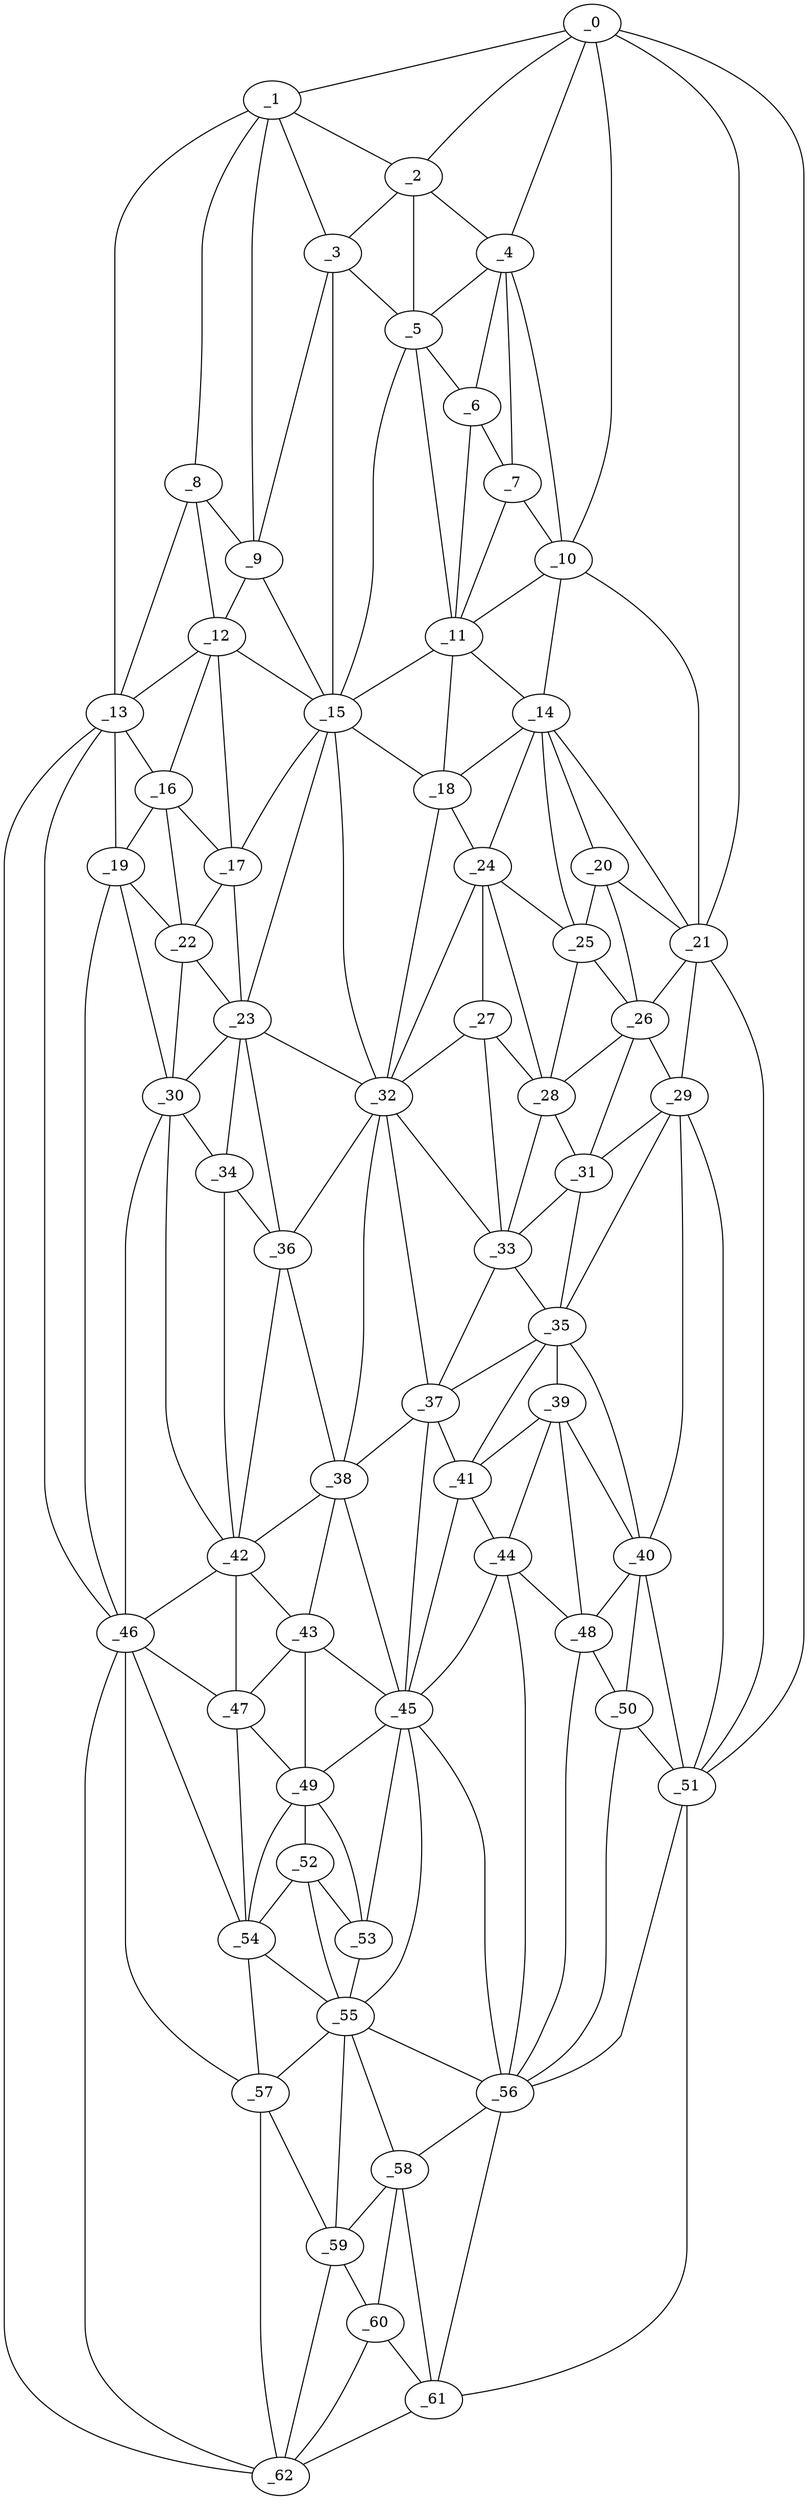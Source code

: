graph "obj31__210.gxl" {
	_0	 [x=5,
		y=84];
	_1	 [x=7,
		y=35];
	_0 -- _1	 [valence=1];
	_2	 [x=10,
		y=58];
	_0 -- _2	 [valence=2];
	_4	 [x=17,
		y=76];
	_0 -- _4	 [valence=2];
	_10	 [x=32,
		y=80];
	_0 -- _10	 [valence=2];
	_21	 [x=44,
		y=90];
	_0 -- _21	 [valence=1];
	_51	 [x=97,
		y=108];
	_0 -- _51	 [valence=1];
	_1 -- _2	 [valence=2];
	_3	 [x=11,
		y=46];
	_1 -- _3	 [valence=2];
	_8	 [x=28,
		y=28];
	_1 -- _8	 [valence=1];
	_9	 [x=30,
		y=33];
	_1 -- _9	 [valence=2];
	_13	 [x=36,
		y=20];
	_1 -- _13	 [valence=1];
	_2 -- _3	 [valence=2];
	_2 -- _4	 [valence=2];
	_5	 [x=20,
		y=61];
	_2 -- _5	 [valence=1];
	_3 -- _5	 [valence=2];
	_3 -- _9	 [valence=2];
	_15	 [x=38,
		y=55];
	_3 -- _15	 [valence=1];
	_4 -- _5	 [valence=1];
	_6	 [x=26,
		y=66];
	_4 -- _6	 [valence=2];
	_7	 [x=26,
		y=74];
	_4 -- _7	 [valence=2];
	_4 -- _10	 [valence=1];
	_5 -- _6	 [valence=1];
	_11	 [x=34,
		y=64];
	_5 -- _11	 [valence=2];
	_5 -- _15	 [valence=1];
	_6 -- _7	 [valence=1];
	_6 -- _11	 [valence=2];
	_7 -- _10	 [valence=2];
	_7 -- _11	 [valence=1];
	_8 -- _9	 [valence=2];
	_12	 [x=35,
		y=33];
	_8 -- _12	 [valence=2];
	_8 -- _13	 [valence=1];
	_9 -- _12	 [valence=1];
	_9 -- _15	 [valence=2];
	_10 -- _11	 [valence=2];
	_14	 [x=37,
		y=81];
	_10 -- _14	 [valence=2];
	_10 -- _21	 [valence=1];
	_11 -- _14	 [valence=2];
	_11 -- _15	 [valence=2];
	_18	 [x=43,
		y=66];
	_11 -- _18	 [valence=2];
	_12 -- _13	 [valence=2];
	_12 -- _15	 [valence=2];
	_16	 [x=42,
		y=31];
	_12 -- _16	 [valence=1];
	_17	 [x=42,
		y=37];
	_12 -- _17	 [valence=2];
	_13 -- _16	 [valence=2];
	_19	 [x=44,
		y=22];
	_13 -- _19	 [valence=2];
	_46	 [x=90,
		y=32];
	_13 -- _46	 [valence=2];
	_62	 [x=126,
		y=39];
	_13 -- _62	 [valence=1];
	_14 -- _18	 [valence=1];
	_20	 [x=44,
		y=86];
	_14 -- _20	 [valence=2];
	_14 -- _21	 [valence=2];
	_24	 [x=49,
		y=73];
	_14 -- _24	 [valence=2];
	_25	 [x=49,
		y=81];
	_14 -- _25	 [valence=2];
	_15 -- _17	 [valence=2];
	_15 -- _18	 [valence=1];
	_23	 [x=49,
		y=38];
	_15 -- _23	 [valence=2];
	_32	 [x=58,
		y=64];
	_15 -- _32	 [valence=2];
	_16 -- _17	 [valence=2];
	_16 -- _19	 [valence=2];
	_22	 [x=48,
		y=31];
	_16 -- _22	 [valence=2];
	_17 -- _22	 [valence=1];
	_17 -- _23	 [valence=2];
	_18 -- _24	 [valence=2];
	_18 -- _32	 [valence=1];
	_19 -- _22	 [valence=1];
	_30	 [x=57,
		y=33];
	_19 -- _30	 [valence=2];
	_19 -- _46	 [valence=2];
	_20 -- _21	 [valence=1];
	_20 -- _25	 [valence=2];
	_26	 [x=49,
		y=89];
	_20 -- _26	 [valence=1];
	_21 -- _26	 [valence=2];
	_29	 [x=54,
		y=91];
	_21 -- _29	 [valence=2];
	_21 -- _51	 [valence=2];
	_22 -- _23	 [valence=1];
	_22 -- _30	 [valence=2];
	_23 -- _30	 [valence=2];
	_23 -- _32	 [valence=2];
	_34	 [x=65,
		y=39];
	_23 -- _34	 [valence=2];
	_36	 [x=68,
		y=43];
	_23 -- _36	 [valence=2];
	_24 -- _25	 [valence=2];
	_27	 [x=53,
		y=73];
	_24 -- _27	 [valence=1];
	_28	 [x=53,
		y=81];
	_24 -- _28	 [valence=1];
	_24 -- _32	 [valence=2];
	_25 -- _26	 [valence=1];
	_25 -- _28	 [valence=2];
	_26 -- _28	 [valence=2];
	_26 -- _29	 [valence=2];
	_31	 [x=57,
		y=86];
	_26 -- _31	 [valence=2];
	_27 -- _28	 [valence=2];
	_27 -- _32	 [valence=2];
	_33	 [x=62,
		y=75];
	_27 -- _33	 [valence=1];
	_28 -- _31	 [valence=1];
	_28 -- _33	 [valence=2];
	_29 -- _31	 [valence=2];
	_35	 [x=66,
		y=88];
	_29 -- _35	 [valence=2];
	_40	 [x=74,
		y=96];
	_29 -- _40	 [valence=2];
	_29 -- _51	 [valence=2];
	_30 -- _34	 [valence=1];
	_42	 [x=77,
		y=39];
	_30 -- _42	 [valence=2];
	_30 -- _46	 [valence=1];
	_31 -- _33	 [valence=2];
	_31 -- _35	 [valence=2];
	_32 -- _33	 [valence=1];
	_32 -- _36	 [valence=2];
	_37	 [x=69,
		y=72];
	_32 -- _37	 [valence=2];
	_38	 [x=74,
		y=44];
	_32 -- _38	 [valence=1];
	_33 -- _35	 [valence=2];
	_33 -- _37	 [valence=2];
	_34 -- _36	 [valence=1];
	_34 -- _42	 [valence=2];
	_35 -- _37	 [valence=1];
	_39	 [x=74,
		y=91];
	_35 -- _39	 [valence=1];
	_35 -- _40	 [valence=1];
	_41	 [x=75,
		y=74];
	_35 -- _41	 [valence=2];
	_36 -- _38	 [valence=2];
	_36 -- _42	 [valence=2];
	_37 -- _38	 [valence=2];
	_37 -- _41	 [valence=1];
	_45	 [x=88,
		y=64];
	_37 -- _45	 [valence=2];
	_38 -- _42	 [valence=1];
	_43	 [x=86,
		y=45];
	_38 -- _43	 [valence=2];
	_38 -- _45	 [valence=2];
	_39 -- _40	 [valence=2];
	_39 -- _41	 [valence=2];
	_44	 [x=86,
		y=76];
	_39 -- _44	 [valence=1];
	_48	 [x=90,
		y=95];
	_39 -- _48	 [valence=1];
	_40 -- _48	 [valence=2];
	_50	 [x=93,
		y=99];
	_40 -- _50	 [valence=1];
	_40 -- _51	 [valence=2];
	_41 -- _44	 [valence=2];
	_41 -- _45	 [valence=2];
	_42 -- _43	 [valence=1];
	_42 -- _46	 [valence=2];
	_47	 [x=90,
		y=40];
	_42 -- _47	 [valence=1];
	_43 -- _45	 [valence=1];
	_43 -- _47	 [valence=2];
	_49	 [x=91,
		y=47];
	_43 -- _49	 [valence=1];
	_44 -- _45	 [valence=2];
	_44 -- _48	 [valence=2];
	_56	 [x=105,
		y=83];
	_44 -- _56	 [valence=2];
	_45 -- _49	 [valence=2];
	_53	 [x=99,
		y=55];
	_45 -- _53	 [valence=2];
	_55	 [x=104,
		y=56];
	_45 -- _55	 [valence=2];
	_45 -- _56	 [valence=2];
	_46 -- _47	 [valence=2];
	_54	 [x=100,
		y=42];
	_46 -- _54	 [valence=2];
	_57	 [x=111,
		y=39];
	_46 -- _57	 [valence=2];
	_46 -- _62	 [valence=1];
	_47 -- _49	 [valence=2];
	_47 -- _54	 [valence=2];
	_48 -- _50	 [valence=2];
	_48 -- _56	 [valence=2];
	_52	 [x=98,
		y=49];
	_49 -- _52	 [valence=2];
	_49 -- _53	 [valence=2];
	_49 -- _54	 [valence=1];
	_50 -- _51	 [valence=1];
	_50 -- _56	 [valence=2];
	_51 -- _56	 [valence=2];
	_61	 [x=124,
		y=89];
	_51 -- _61	 [valence=1];
	_52 -- _53	 [valence=2];
	_52 -- _54	 [valence=2];
	_52 -- _55	 [valence=2];
	_53 -- _55	 [valence=2];
	_54 -- _55	 [valence=2];
	_54 -- _57	 [valence=1];
	_55 -- _56	 [valence=2];
	_55 -- _57	 [valence=2];
	_58	 [x=115,
		y=76];
	_55 -- _58	 [valence=2];
	_59	 [x=117,
		y=49];
	_55 -- _59	 [valence=2];
	_56 -- _58	 [valence=1];
	_56 -- _61	 [valence=1];
	_57 -- _59	 [valence=1];
	_57 -- _62	 [valence=1];
	_58 -- _59	 [valence=2];
	_60	 [x=121,
		y=78];
	_58 -- _60	 [valence=2];
	_58 -- _61	 [valence=2];
	_59 -- _60	 [valence=2];
	_59 -- _62	 [valence=2];
	_60 -- _61	 [valence=1];
	_60 -- _62	 [valence=1];
	_61 -- _62	 [valence=1];
}
